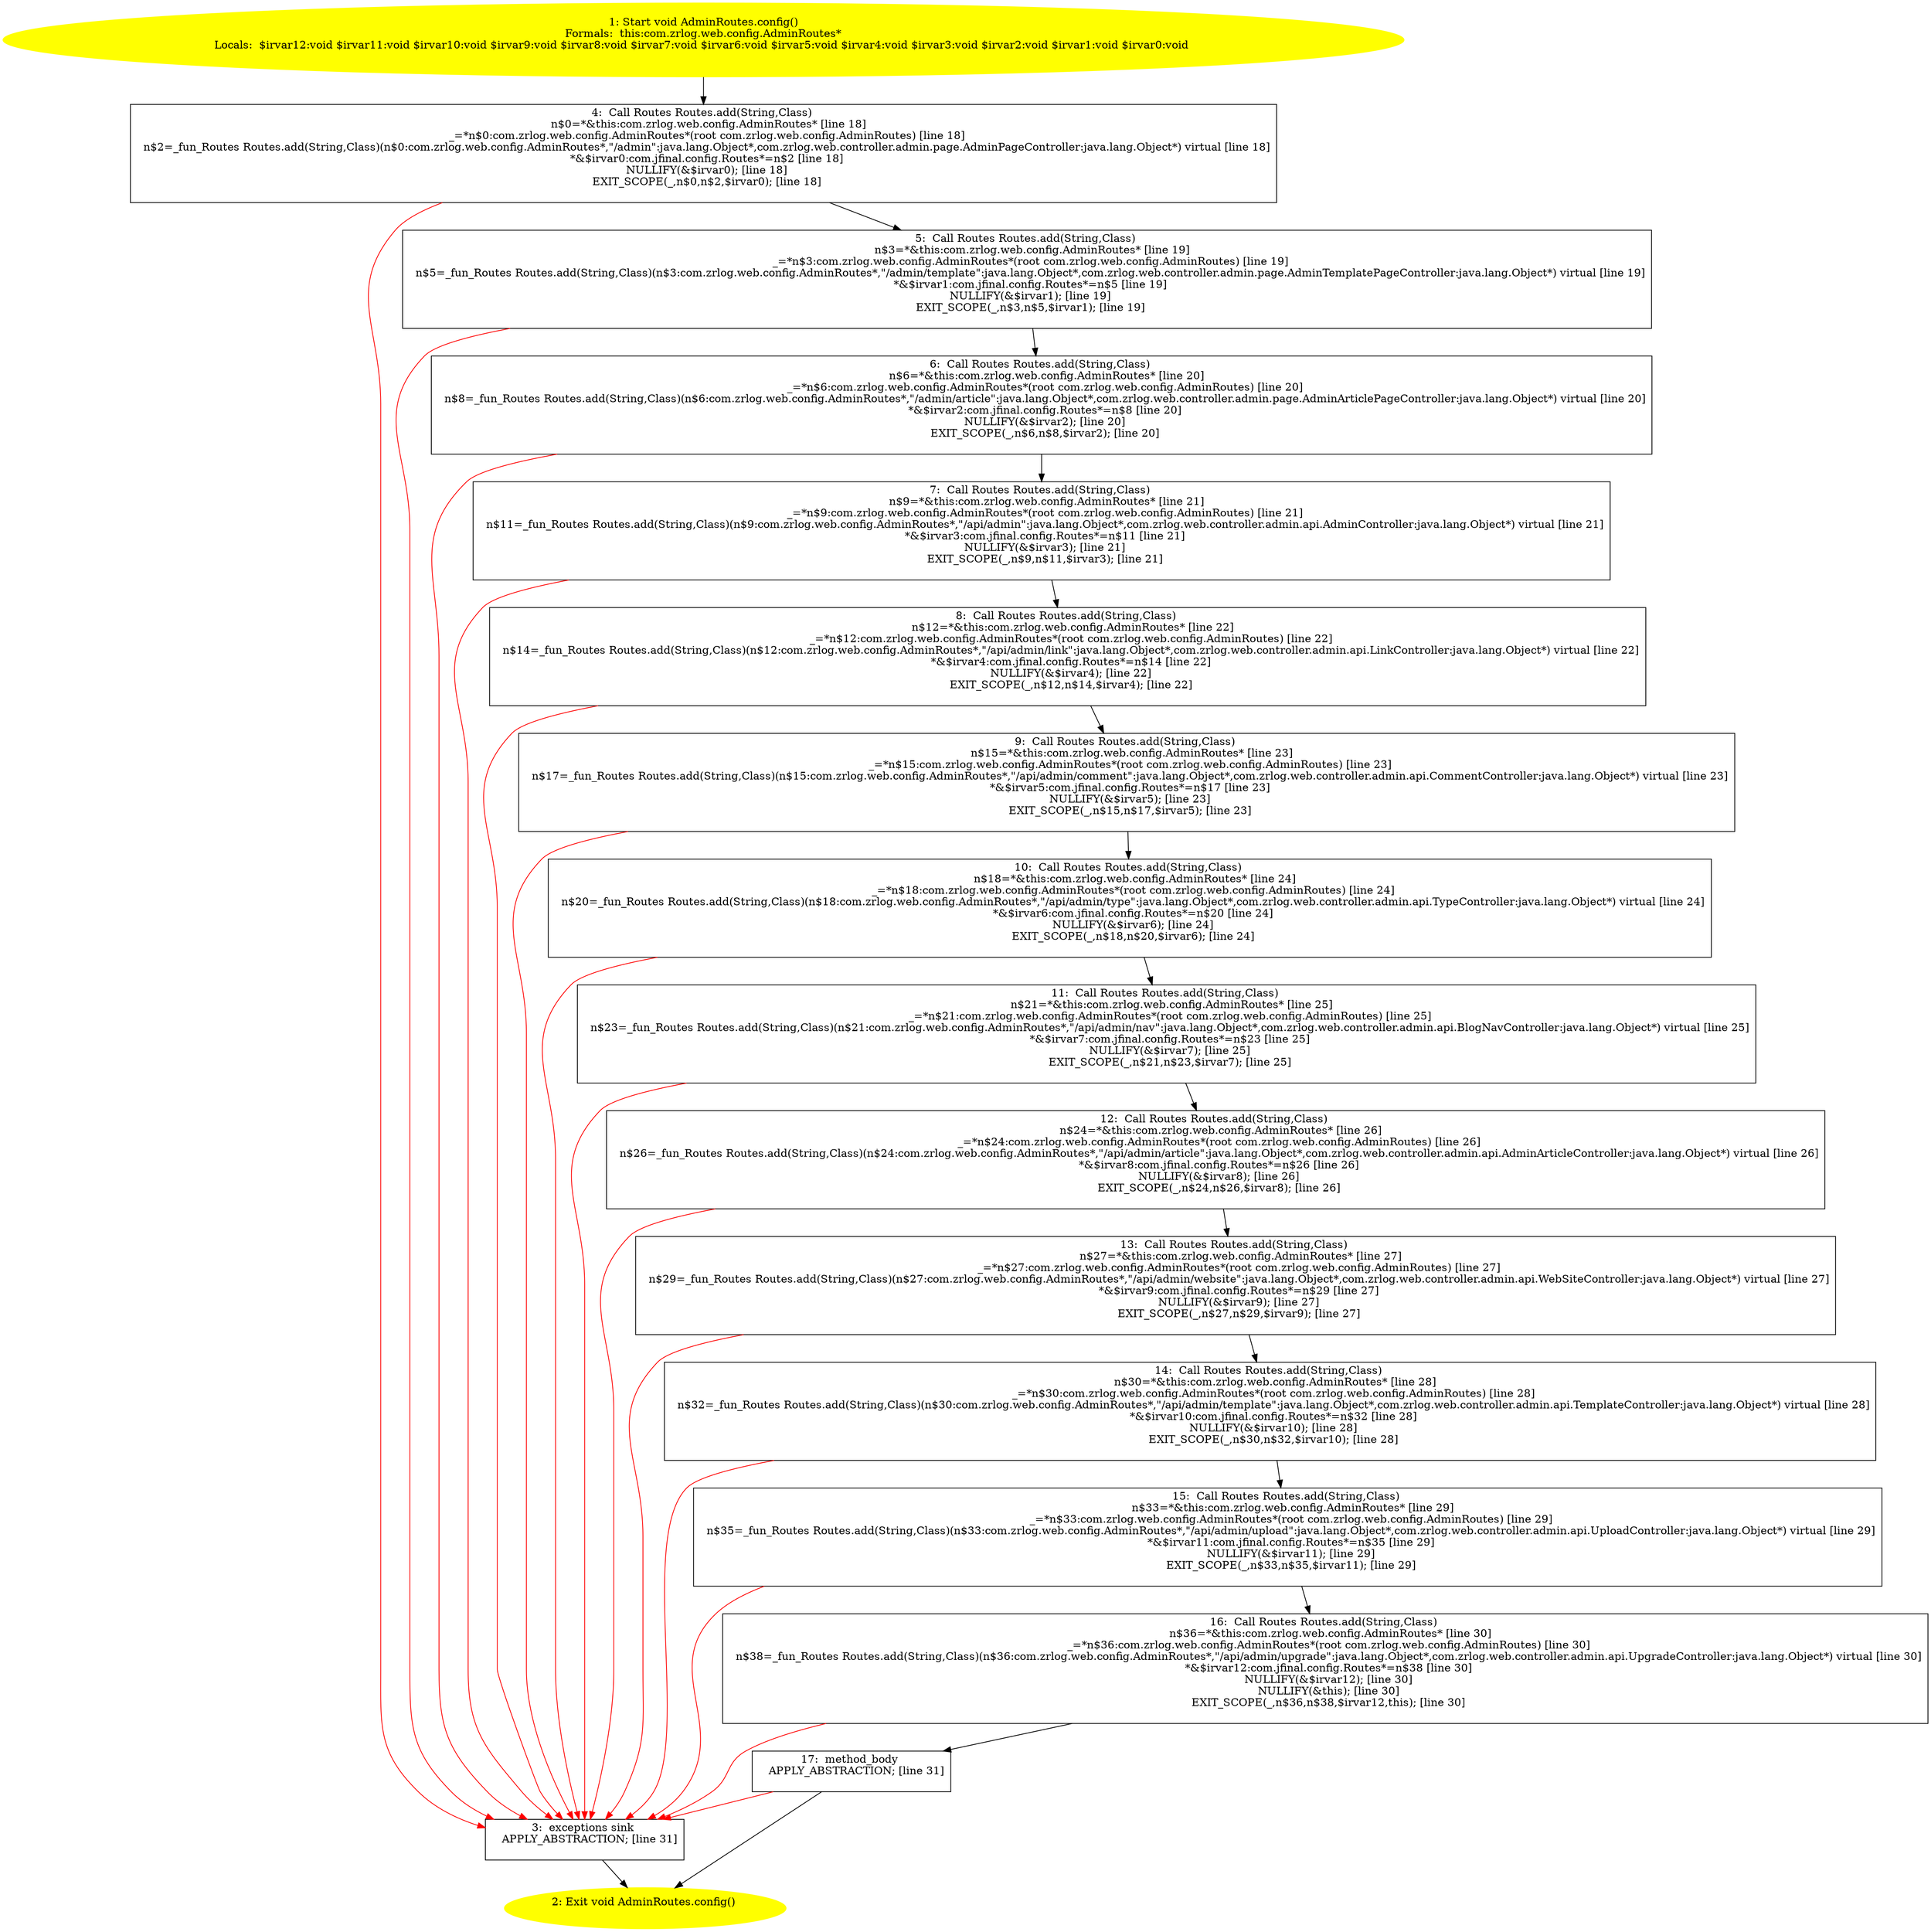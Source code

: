 /* @generated */
digraph cfg {
"com.zrlog.web.config.AdminRoutes.config():void.444d95173aec057cf2d098d4271096e1_1" [label="1: Start void AdminRoutes.config()\nFormals:  this:com.zrlog.web.config.AdminRoutes*\nLocals:  $irvar12:void $irvar11:void $irvar10:void $irvar9:void $irvar8:void $irvar7:void $irvar6:void $irvar5:void $irvar4:void $irvar3:void $irvar2:void $irvar1:void $irvar0:void \n  " color=yellow style=filled]
	

	 "com.zrlog.web.config.AdminRoutes.config():void.444d95173aec057cf2d098d4271096e1_1" -> "com.zrlog.web.config.AdminRoutes.config():void.444d95173aec057cf2d098d4271096e1_4" ;
"com.zrlog.web.config.AdminRoutes.config():void.444d95173aec057cf2d098d4271096e1_2" [label="2: Exit void AdminRoutes.config() \n  " color=yellow style=filled]
	

"com.zrlog.web.config.AdminRoutes.config():void.444d95173aec057cf2d098d4271096e1_3" [label="3:  exceptions sink \n   APPLY_ABSTRACTION; [line 31]\n " shape="box"]
	

	 "com.zrlog.web.config.AdminRoutes.config():void.444d95173aec057cf2d098d4271096e1_3" -> "com.zrlog.web.config.AdminRoutes.config():void.444d95173aec057cf2d098d4271096e1_2" ;
"com.zrlog.web.config.AdminRoutes.config():void.444d95173aec057cf2d098d4271096e1_4" [label="4:  Call Routes Routes.add(String,Class) \n   n$0=*&this:com.zrlog.web.config.AdminRoutes* [line 18]\n  _=*n$0:com.zrlog.web.config.AdminRoutes*(root com.zrlog.web.config.AdminRoutes) [line 18]\n  n$2=_fun_Routes Routes.add(String,Class)(n$0:com.zrlog.web.config.AdminRoutes*,\"/admin\":java.lang.Object*,com.zrlog.web.controller.admin.page.AdminPageController:java.lang.Object*) virtual [line 18]\n  *&$irvar0:com.jfinal.config.Routes*=n$2 [line 18]\n  NULLIFY(&$irvar0); [line 18]\n  EXIT_SCOPE(_,n$0,n$2,$irvar0); [line 18]\n " shape="box"]
	

	 "com.zrlog.web.config.AdminRoutes.config():void.444d95173aec057cf2d098d4271096e1_4" -> "com.zrlog.web.config.AdminRoutes.config():void.444d95173aec057cf2d098d4271096e1_5" ;
	 "com.zrlog.web.config.AdminRoutes.config():void.444d95173aec057cf2d098d4271096e1_4" -> "com.zrlog.web.config.AdminRoutes.config():void.444d95173aec057cf2d098d4271096e1_3" [color="red" ];
"com.zrlog.web.config.AdminRoutes.config():void.444d95173aec057cf2d098d4271096e1_5" [label="5:  Call Routes Routes.add(String,Class) \n   n$3=*&this:com.zrlog.web.config.AdminRoutes* [line 19]\n  _=*n$3:com.zrlog.web.config.AdminRoutes*(root com.zrlog.web.config.AdminRoutes) [line 19]\n  n$5=_fun_Routes Routes.add(String,Class)(n$3:com.zrlog.web.config.AdminRoutes*,\"/admin/template\":java.lang.Object*,com.zrlog.web.controller.admin.page.AdminTemplatePageController:java.lang.Object*) virtual [line 19]\n  *&$irvar1:com.jfinal.config.Routes*=n$5 [line 19]\n  NULLIFY(&$irvar1); [line 19]\n  EXIT_SCOPE(_,n$3,n$5,$irvar1); [line 19]\n " shape="box"]
	

	 "com.zrlog.web.config.AdminRoutes.config():void.444d95173aec057cf2d098d4271096e1_5" -> "com.zrlog.web.config.AdminRoutes.config():void.444d95173aec057cf2d098d4271096e1_6" ;
	 "com.zrlog.web.config.AdminRoutes.config():void.444d95173aec057cf2d098d4271096e1_5" -> "com.zrlog.web.config.AdminRoutes.config():void.444d95173aec057cf2d098d4271096e1_3" [color="red" ];
"com.zrlog.web.config.AdminRoutes.config():void.444d95173aec057cf2d098d4271096e1_6" [label="6:  Call Routes Routes.add(String,Class) \n   n$6=*&this:com.zrlog.web.config.AdminRoutes* [line 20]\n  _=*n$6:com.zrlog.web.config.AdminRoutes*(root com.zrlog.web.config.AdminRoutes) [line 20]\n  n$8=_fun_Routes Routes.add(String,Class)(n$6:com.zrlog.web.config.AdminRoutes*,\"/admin/article\":java.lang.Object*,com.zrlog.web.controller.admin.page.AdminArticlePageController:java.lang.Object*) virtual [line 20]\n  *&$irvar2:com.jfinal.config.Routes*=n$8 [line 20]\n  NULLIFY(&$irvar2); [line 20]\n  EXIT_SCOPE(_,n$6,n$8,$irvar2); [line 20]\n " shape="box"]
	

	 "com.zrlog.web.config.AdminRoutes.config():void.444d95173aec057cf2d098d4271096e1_6" -> "com.zrlog.web.config.AdminRoutes.config():void.444d95173aec057cf2d098d4271096e1_7" ;
	 "com.zrlog.web.config.AdminRoutes.config():void.444d95173aec057cf2d098d4271096e1_6" -> "com.zrlog.web.config.AdminRoutes.config():void.444d95173aec057cf2d098d4271096e1_3" [color="red" ];
"com.zrlog.web.config.AdminRoutes.config():void.444d95173aec057cf2d098d4271096e1_7" [label="7:  Call Routes Routes.add(String,Class) \n   n$9=*&this:com.zrlog.web.config.AdminRoutes* [line 21]\n  _=*n$9:com.zrlog.web.config.AdminRoutes*(root com.zrlog.web.config.AdminRoutes) [line 21]\n  n$11=_fun_Routes Routes.add(String,Class)(n$9:com.zrlog.web.config.AdminRoutes*,\"/api/admin\":java.lang.Object*,com.zrlog.web.controller.admin.api.AdminController:java.lang.Object*) virtual [line 21]\n  *&$irvar3:com.jfinal.config.Routes*=n$11 [line 21]\n  NULLIFY(&$irvar3); [line 21]\n  EXIT_SCOPE(_,n$9,n$11,$irvar3); [line 21]\n " shape="box"]
	

	 "com.zrlog.web.config.AdminRoutes.config():void.444d95173aec057cf2d098d4271096e1_7" -> "com.zrlog.web.config.AdminRoutes.config():void.444d95173aec057cf2d098d4271096e1_8" ;
	 "com.zrlog.web.config.AdminRoutes.config():void.444d95173aec057cf2d098d4271096e1_7" -> "com.zrlog.web.config.AdminRoutes.config():void.444d95173aec057cf2d098d4271096e1_3" [color="red" ];
"com.zrlog.web.config.AdminRoutes.config():void.444d95173aec057cf2d098d4271096e1_8" [label="8:  Call Routes Routes.add(String,Class) \n   n$12=*&this:com.zrlog.web.config.AdminRoutes* [line 22]\n  _=*n$12:com.zrlog.web.config.AdminRoutes*(root com.zrlog.web.config.AdminRoutes) [line 22]\n  n$14=_fun_Routes Routes.add(String,Class)(n$12:com.zrlog.web.config.AdminRoutes*,\"/api/admin/link\":java.lang.Object*,com.zrlog.web.controller.admin.api.LinkController:java.lang.Object*) virtual [line 22]\n  *&$irvar4:com.jfinal.config.Routes*=n$14 [line 22]\n  NULLIFY(&$irvar4); [line 22]\n  EXIT_SCOPE(_,n$12,n$14,$irvar4); [line 22]\n " shape="box"]
	

	 "com.zrlog.web.config.AdminRoutes.config():void.444d95173aec057cf2d098d4271096e1_8" -> "com.zrlog.web.config.AdminRoutes.config():void.444d95173aec057cf2d098d4271096e1_9" ;
	 "com.zrlog.web.config.AdminRoutes.config():void.444d95173aec057cf2d098d4271096e1_8" -> "com.zrlog.web.config.AdminRoutes.config():void.444d95173aec057cf2d098d4271096e1_3" [color="red" ];
"com.zrlog.web.config.AdminRoutes.config():void.444d95173aec057cf2d098d4271096e1_9" [label="9:  Call Routes Routes.add(String,Class) \n   n$15=*&this:com.zrlog.web.config.AdminRoutes* [line 23]\n  _=*n$15:com.zrlog.web.config.AdminRoutes*(root com.zrlog.web.config.AdminRoutes) [line 23]\n  n$17=_fun_Routes Routes.add(String,Class)(n$15:com.zrlog.web.config.AdminRoutes*,\"/api/admin/comment\":java.lang.Object*,com.zrlog.web.controller.admin.api.CommentController:java.lang.Object*) virtual [line 23]\n  *&$irvar5:com.jfinal.config.Routes*=n$17 [line 23]\n  NULLIFY(&$irvar5); [line 23]\n  EXIT_SCOPE(_,n$15,n$17,$irvar5); [line 23]\n " shape="box"]
	

	 "com.zrlog.web.config.AdminRoutes.config():void.444d95173aec057cf2d098d4271096e1_9" -> "com.zrlog.web.config.AdminRoutes.config():void.444d95173aec057cf2d098d4271096e1_10" ;
	 "com.zrlog.web.config.AdminRoutes.config():void.444d95173aec057cf2d098d4271096e1_9" -> "com.zrlog.web.config.AdminRoutes.config():void.444d95173aec057cf2d098d4271096e1_3" [color="red" ];
"com.zrlog.web.config.AdminRoutes.config():void.444d95173aec057cf2d098d4271096e1_10" [label="10:  Call Routes Routes.add(String,Class) \n   n$18=*&this:com.zrlog.web.config.AdminRoutes* [line 24]\n  _=*n$18:com.zrlog.web.config.AdminRoutes*(root com.zrlog.web.config.AdminRoutes) [line 24]\n  n$20=_fun_Routes Routes.add(String,Class)(n$18:com.zrlog.web.config.AdminRoutes*,\"/api/admin/type\":java.lang.Object*,com.zrlog.web.controller.admin.api.TypeController:java.lang.Object*) virtual [line 24]\n  *&$irvar6:com.jfinal.config.Routes*=n$20 [line 24]\n  NULLIFY(&$irvar6); [line 24]\n  EXIT_SCOPE(_,n$18,n$20,$irvar6); [line 24]\n " shape="box"]
	

	 "com.zrlog.web.config.AdminRoutes.config():void.444d95173aec057cf2d098d4271096e1_10" -> "com.zrlog.web.config.AdminRoutes.config():void.444d95173aec057cf2d098d4271096e1_11" ;
	 "com.zrlog.web.config.AdminRoutes.config():void.444d95173aec057cf2d098d4271096e1_10" -> "com.zrlog.web.config.AdminRoutes.config():void.444d95173aec057cf2d098d4271096e1_3" [color="red" ];
"com.zrlog.web.config.AdminRoutes.config():void.444d95173aec057cf2d098d4271096e1_11" [label="11:  Call Routes Routes.add(String,Class) \n   n$21=*&this:com.zrlog.web.config.AdminRoutes* [line 25]\n  _=*n$21:com.zrlog.web.config.AdminRoutes*(root com.zrlog.web.config.AdminRoutes) [line 25]\n  n$23=_fun_Routes Routes.add(String,Class)(n$21:com.zrlog.web.config.AdminRoutes*,\"/api/admin/nav\":java.lang.Object*,com.zrlog.web.controller.admin.api.BlogNavController:java.lang.Object*) virtual [line 25]\n  *&$irvar7:com.jfinal.config.Routes*=n$23 [line 25]\n  NULLIFY(&$irvar7); [line 25]\n  EXIT_SCOPE(_,n$21,n$23,$irvar7); [line 25]\n " shape="box"]
	

	 "com.zrlog.web.config.AdminRoutes.config():void.444d95173aec057cf2d098d4271096e1_11" -> "com.zrlog.web.config.AdminRoutes.config():void.444d95173aec057cf2d098d4271096e1_12" ;
	 "com.zrlog.web.config.AdminRoutes.config():void.444d95173aec057cf2d098d4271096e1_11" -> "com.zrlog.web.config.AdminRoutes.config():void.444d95173aec057cf2d098d4271096e1_3" [color="red" ];
"com.zrlog.web.config.AdminRoutes.config():void.444d95173aec057cf2d098d4271096e1_12" [label="12:  Call Routes Routes.add(String,Class) \n   n$24=*&this:com.zrlog.web.config.AdminRoutes* [line 26]\n  _=*n$24:com.zrlog.web.config.AdminRoutes*(root com.zrlog.web.config.AdminRoutes) [line 26]\n  n$26=_fun_Routes Routes.add(String,Class)(n$24:com.zrlog.web.config.AdminRoutes*,\"/api/admin/article\":java.lang.Object*,com.zrlog.web.controller.admin.api.AdminArticleController:java.lang.Object*) virtual [line 26]\n  *&$irvar8:com.jfinal.config.Routes*=n$26 [line 26]\n  NULLIFY(&$irvar8); [line 26]\n  EXIT_SCOPE(_,n$24,n$26,$irvar8); [line 26]\n " shape="box"]
	

	 "com.zrlog.web.config.AdminRoutes.config():void.444d95173aec057cf2d098d4271096e1_12" -> "com.zrlog.web.config.AdminRoutes.config():void.444d95173aec057cf2d098d4271096e1_13" ;
	 "com.zrlog.web.config.AdminRoutes.config():void.444d95173aec057cf2d098d4271096e1_12" -> "com.zrlog.web.config.AdminRoutes.config():void.444d95173aec057cf2d098d4271096e1_3" [color="red" ];
"com.zrlog.web.config.AdminRoutes.config():void.444d95173aec057cf2d098d4271096e1_13" [label="13:  Call Routes Routes.add(String,Class) \n   n$27=*&this:com.zrlog.web.config.AdminRoutes* [line 27]\n  _=*n$27:com.zrlog.web.config.AdminRoutes*(root com.zrlog.web.config.AdminRoutes) [line 27]\n  n$29=_fun_Routes Routes.add(String,Class)(n$27:com.zrlog.web.config.AdminRoutes*,\"/api/admin/website\":java.lang.Object*,com.zrlog.web.controller.admin.api.WebSiteController:java.lang.Object*) virtual [line 27]\n  *&$irvar9:com.jfinal.config.Routes*=n$29 [line 27]\n  NULLIFY(&$irvar9); [line 27]\n  EXIT_SCOPE(_,n$27,n$29,$irvar9); [line 27]\n " shape="box"]
	

	 "com.zrlog.web.config.AdminRoutes.config():void.444d95173aec057cf2d098d4271096e1_13" -> "com.zrlog.web.config.AdminRoutes.config():void.444d95173aec057cf2d098d4271096e1_14" ;
	 "com.zrlog.web.config.AdminRoutes.config():void.444d95173aec057cf2d098d4271096e1_13" -> "com.zrlog.web.config.AdminRoutes.config():void.444d95173aec057cf2d098d4271096e1_3" [color="red" ];
"com.zrlog.web.config.AdminRoutes.config():void.444d95173aec057cf2d098d4271096e1_14" [label="14:  Call Routes Routes.add(String,Class) \n   n$30=*&this:com.zrlog.web.config.AdminRoutes* [line 28]\n  _=*n$30:com.zrlog.web.config.AdminRoutes*(root com.zrlog.web.config.AdminRoutes) [line 28]\n  n$32=_fun_Routes Routes.add(String,Class)(n$30:com.zrlog.web.config.AdminRoutes*,\"/api/admin/template\":java.lang.Object*,com.zrlog.web.controller.admin.api.TemplateController:java.lang.Object*) virtual [line 28]\n  *&$irvar10:com.jfinal.config.Routes*=n$32 [line 28]\n  NULLIFY(&$irvar10); [line 28]\n  EXIT_SCOPE(_,n$30,n$32,$irvar10); [line 28]\n " shape="box"]
	

	 "com.zrlog.web.config.AdminRoutes.config():void.444d95173aec057cf2d098d4271096e1_14" -> "com.zrlog.web.config.AdminRoutes.config():void.444d95173aec057cf2d098d4271096e1_15" ;
	 "com.zrlog.web.config.AdminRoutes.config():void.444d95173aec057cf2d098d4271096e1_14" -> "com.zrlog.web.config.AdminRoutes.config():void.444d95173aec057cf2d098d4271096e1_3" [color="red" ];
"com.zrlog.web.config.AdminRoutes.config():void.444d95173aec057cf2d098d4271096e1_15" [label="15:  Call Routes Routes.add(String,Class) \n   n$33=*&this:com.zrlog.web.config.AdminRoutes* [line 29]\n  _=*n$33:com.zrlog.web.config.AdminRoutes*(root com.zrlog.web.config.AdminRoutes) [line 29]\n  n$35=_fun_Routes Routes.add(String,Class)(n$33:com.zrlog.web.config.AdminRoutes*,\"/api/admin/upload\":java.lang.Object*,com.zrlog.web.controller.admin.api.UploadController:java.lang.Object*) virtual [line 29]\n  *&$irvar11:com.jfinal.config.Routes*=n$35 [line 29]\n  NULLIFY(&$irvar11); [line 29]\n  EXIT_SCOPE(_,n$33,n$35,$irvar11); [line 29]\n " shape="box"]
	

	 "com.zrlog.web.config.AdminRoutes.config():void.444d95173aec057cf2d098d4271096e1_15" -> "com.zrlog.web.config.AdminRoutes.config():void.444d95173aec057cf2d098d4271096e1_16" ;
	 "com.zrlog.web.config.AdminRoutes.config():void.444d95173aec057cf2d098d4271096e1_15" -> "com.zrlog.web.config.AdminRoutes.config():void.444d95173aec057cf2d098d4271096e1_3" [color="red" ];
"com.zrlog.web.config.AdminRoutes.config():void.444d95173aec057cf2d098d4271096e1_16" [label="16:  Call Routes Routes.add(String,Class) \n   n$36=*&this:com.zrlog.web.config.AdminRoutes* [line 30]\n  _=*n$36:com.zrlog.web.config.AdminRoutes*(root com.zrlog.web.config.AdminRoutes) [line 30]\n  n$38=_fun_Routes Routes.add(String,Class)(n$36:com.zrlog.web.config.AdminRoutes*,\"/api/admin/upgrade\":java.lang.Object*,com.zrlog.web.controller.admin.api.UpgradeController:java.lang.Object*) virtual [line 30]\n  *&$irvar12:com.jfinal.config.Routes*=n$38 [line 30]\n  NULLIFY(&$irvar12); [line 30]\n  NULLIFY(&this); [line 30]\n  EXIT_SCOPE(_,n$36,n$38,$irvar12,this); [line 30]\n " shape="box"]
	

	 "com.zrlog.web.config.AdminRoutes.config():void.444d95173aec057cf2d098d4271096e1_16" -> "com.zrlog.web.config.AdminRoutes.config():void.444d95173aec057cf2d098d4271096e1_17" ;
	 "com.zrlog.web.config.AdminRoutes.config():void.444d95173aec057cf2d098d4271096e1_16" -> "com.zrlog.web.config.AdminRoutes.config():void.444d95173aec057cf2d098d4271096e1_3" [color="red" ];
"com.zrlog.web.config.AdminRoutes.config():void.444d95173aec057cf2d098d4271096e1_17" [label="17:  method_body \n   APPLY_ABSTRACTION; [line 31]\n " shape="box"]
	

	 "com.zrlog.web.config.AdminRoutes.config():void.444d95173aec057cf2d098d4271096e1_17" -> "com.zrlog.web.config.AdminRoutes.config():void.444d95173aec057cf2d098d4271096e1_2" ;
	 "com.zrlog.web.config.AdminRoutes.config():void.444d95173aec057cf2d098d4271096e1_17" -> "com.zrlog.web.config.AdminRoutes.config():void.444d95173aec057cf2d098d4271096e1_3" [color="red" ];
}
